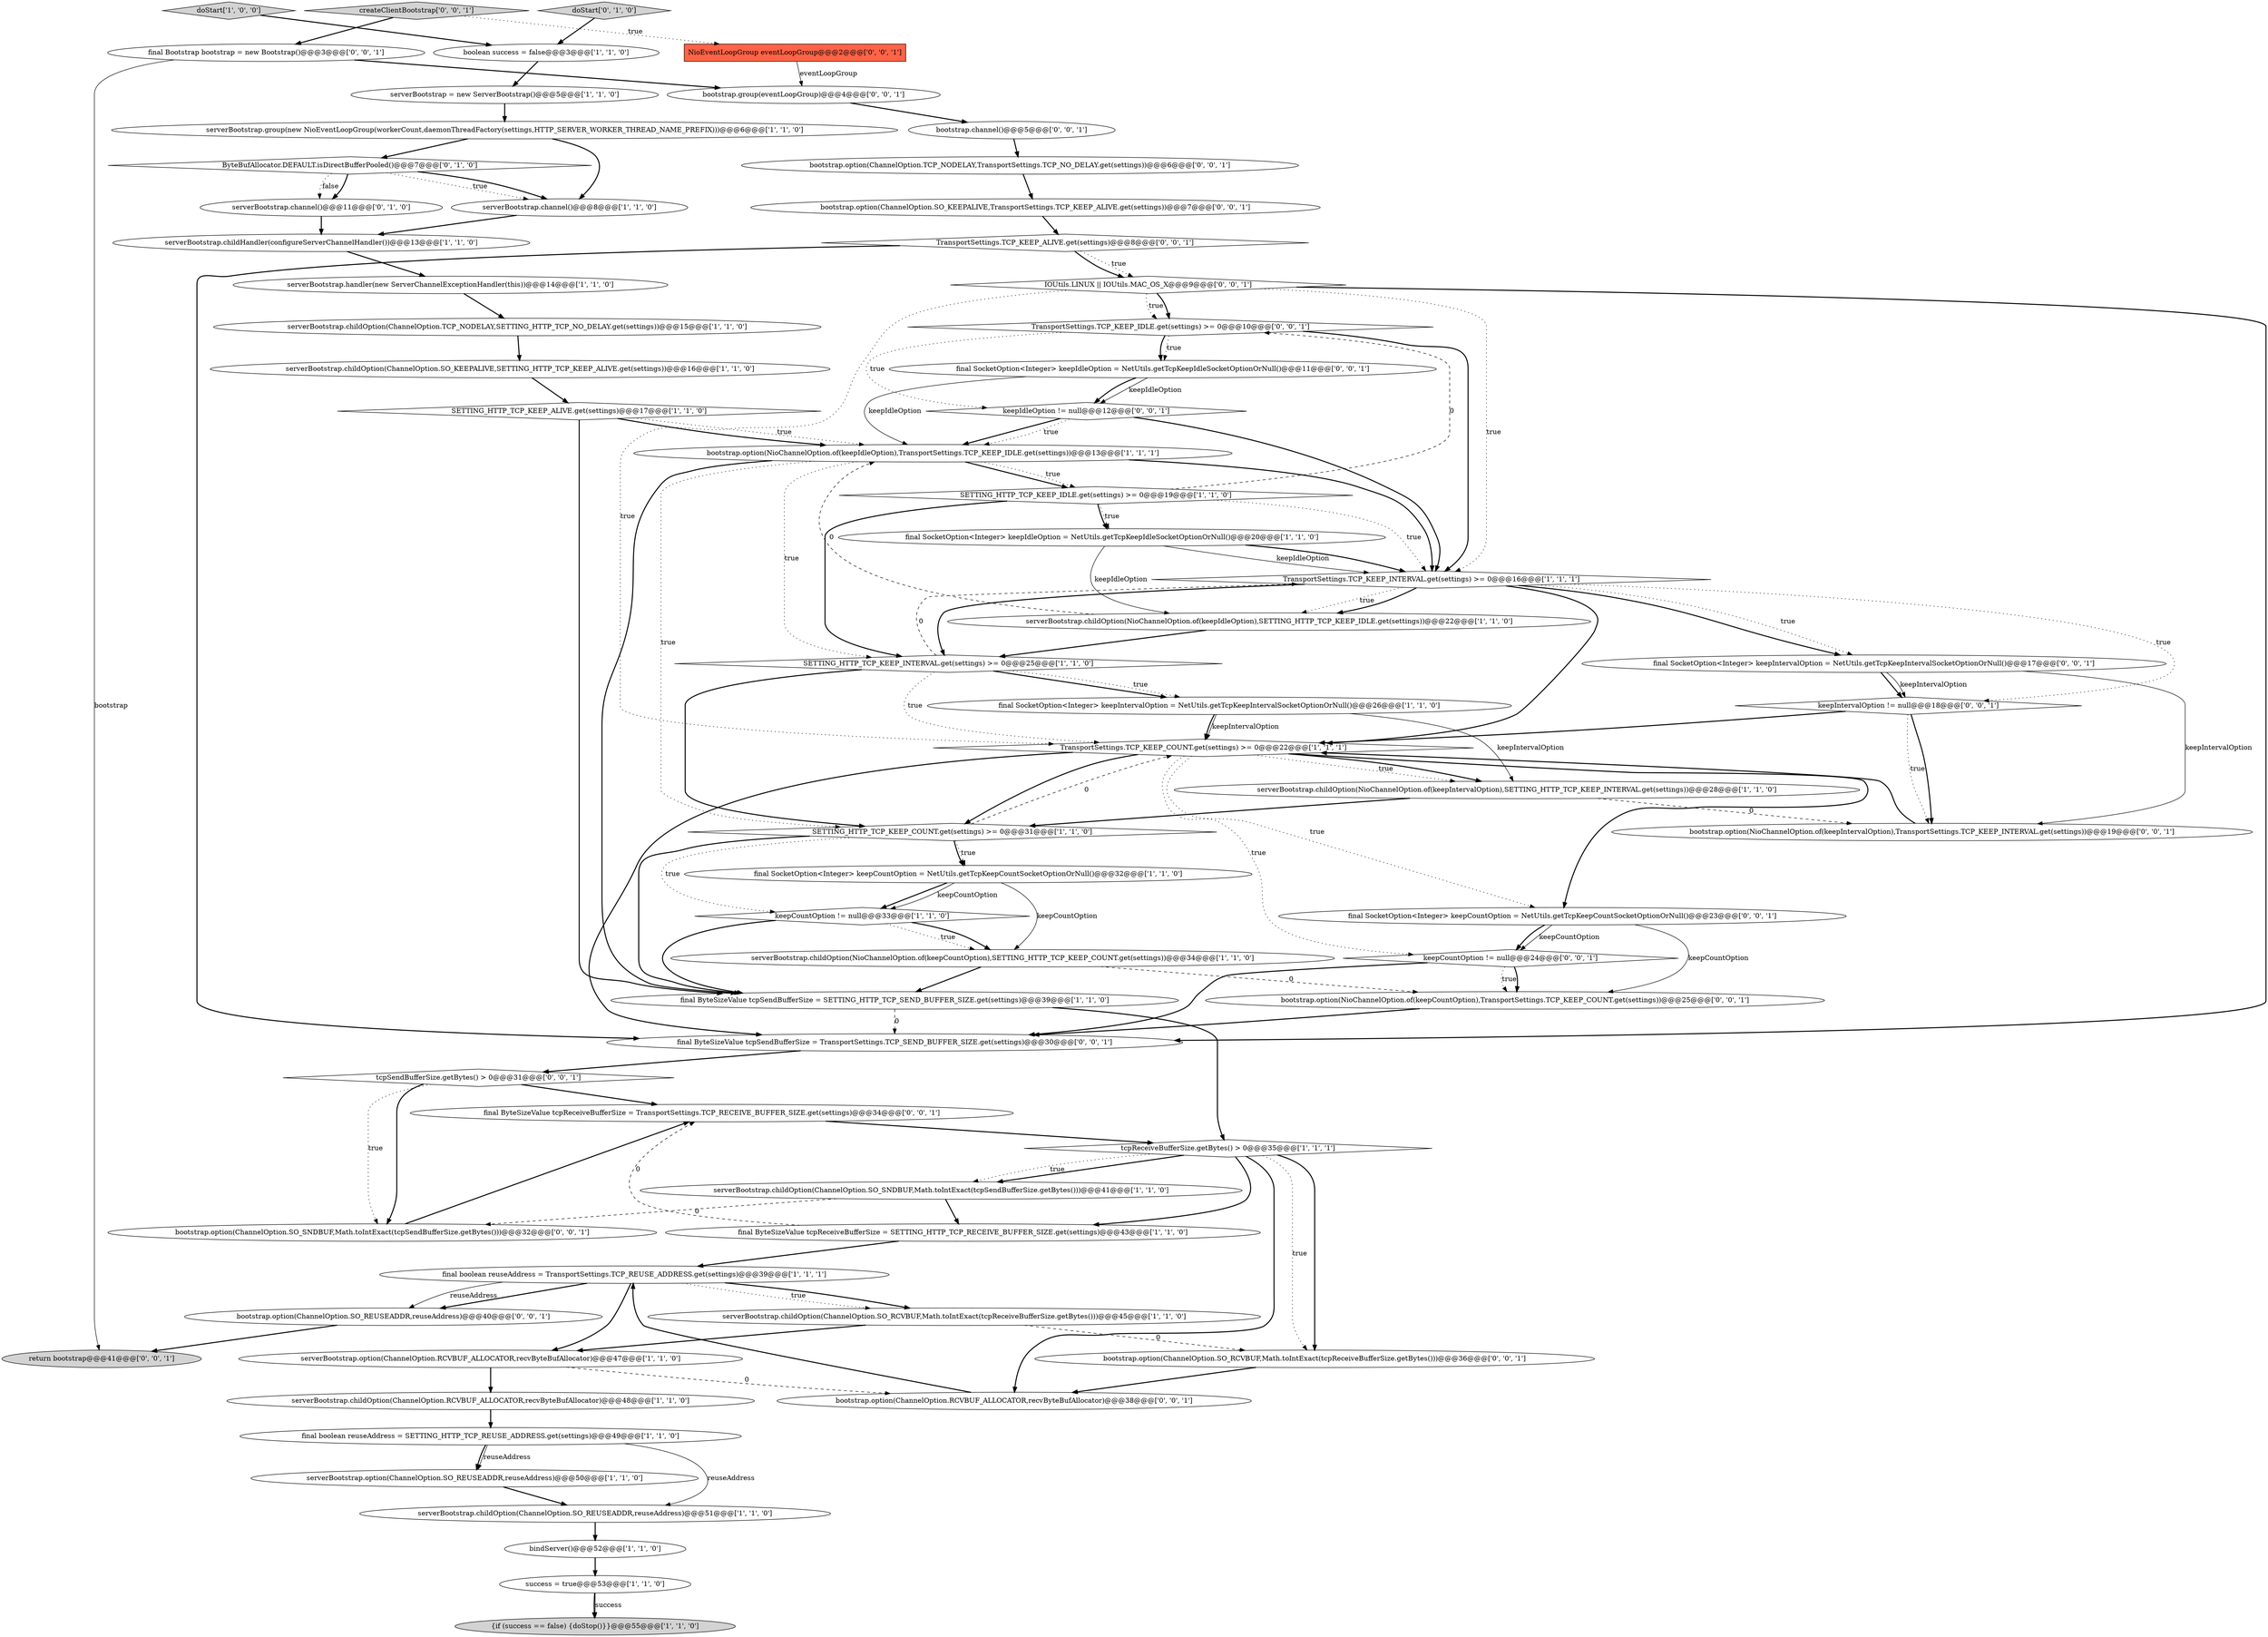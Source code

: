 digraph {
64 [style = filled, label = "final Bootstrap bootstrap = new Bootstrap()@@@3@@@['0', '0', '1']", fillcolor = white, shape = ellipse image = "AAA0AAABBB3BBB"];
1 [style = filled, label = "serverBootstrap.handler(new ServerChannelExceptionHandler(this))@@@14@@@['1', '1', '0']", fillcolor = white, shape = ellipse image = "AAA0AAABBB1BBB"];
43 [style = filled, label = "bootstrap.group(eventLoopGroup)@@@4@@@['0', '0', '1']", fillcolor = white, shape = ellipse image = "AAA0AAABBB3BBB"];
45 [style = filled, label = "final SocketOption<Integer> keepCountOption = NetUtils.getTcpKeepCountSocketOptionOrNull()@@@23@@@['0', '0', '1']", fillcolor = white, shape = ellipse image = "AAA0AAABBB3BBB"];
5 [style = filled, label = "serverBootstrap.group(new NioEventLoopGroup(workerCount,daemonThreadFactory(settings,HTTP_SERVER_WORKER_THREAD_NAME_PREFIX)))@@@6@@@['1', '1', '0']", fillcolor = white, shape = ellipse image = "AAA0AAABBB1BBB"];
65 [style = filled, label = "final ByteSizeValue tcpReceiveBufferSize = TransportSettings.TCP_RECEIVE_BUFFER_SIZE.get(settings)@@@34@@@['0', '0', '1']", fillcolor = white, shape = ellipse image = "AAA0AAABBB3BBB"];
11 [style = filled, label = "final ByteSizeValue tcpSendBufferSize = SETTING_HTTP_TCP_SEND_BUFFER_SIZE.get(settings)@@@39@@@['1', '1', '0']", fillcolor = white, shape = ellipse image = "AAA0AAABBB1BBB"];
35 [style = filled, label = "final boolean reuseAddress = TransportSettings.TCP_REUSE_ADDRESS.get(settings)@@@39@@@['1', '1', '1']", fillcolor = white, shape = ellipse image = "AAA0AAABBB1BBB"];
37 [style = filled, label = "ByteBufAllocator.DEFAULT.isDirectBufferPooled()@@@7@@@['0', '1', '0']", fillcolor = white, shape = diamond image = "AAA1AAABBB2BBB"];
59 [style = filled, label = "bootstrap.channel()@@@5@@@['0', '0', '1']", fillcolor = white, shape = ellipse image = "AAA0AAABBB3BBB"];
60 [style = filled, label = "keepIntervalOption != null@@@18@@@['0', '0', '1']", fillcolor = white, shape = diamond image = "AAA0AAABBB3BBB"];
19 [style = filled, label = "{if (success == false) {doStop()}}@@@55@@@['1', '1', '0']", fillcolor = lightgray, shape = ellipse image = "AAA0AAABBB1BBB"];
8 [style = filled, label = "serverBootstrap.childHandler(configureServerChannelHandler())@@@13@@@['1', '1', '0']", fillcolor = white, shape = ellipse image = "AAA0AAABBB1BBB"];
29 [style = filled, label = "doStart['1', '0', '0']", fillcolor = lightgray, shape = diamond image = "AAA0AAABBB1BBB"];
14 [style = filled, label = "TransportSettings.TCP_KEEP_COUNT.get(settings) >= 0@@@22@@@['1', '1', '1']", fillcolor = white, shape = diamond image = "AAA0AAABBB1BBB"];
42 [style = filled, label = "bootstrap.option(ChannelOption.SO_REUSEADDR,reuseAddress)@@@40@@@['0', '0', '1']", fillcolor = white, shape = ellipse image = "AAA0AAABBB3BBB"];
54 [style = filled, label = "final SocketOption<Integer> keepIntervalOption = NetUtils.getTcpKeepIntervalSocketOptionOrNull()@@@17@@@['0', '0', '1']", fillcolor = white, shape = ellipse image = "AAA0AAABBB3BBB"];
62 [style = filled, label = "NioEventLoopGroup eventLoopGroup@@@2@@@['0', '0', '1']", fillcolor = tomato, shape = box image = "AAA0AAABBB3BBB"];
31 [style = filled, label = "bootstrap.option(NioChannelOption.of(keepIdleOption),TransportSettings.TCP_KEEP_IDLE.get(settings))@@@13@@@['1', '1', '1']", fillcolor = white, shape = ellipse image = "AAA0AAABBB1BBB"];
58 [style = filled, label = "IOUtils.LINUX || IOUtils.MAC_OS_X@@@9@@@['0', '0', '1']", fillcolor = white, shape = diamond image = "AAA0AAABBB3BBB"];
4 [style = filled, label = "serverBootstrap.childOption(ChannelOption.SO_RCVBUF,Math.toIntExact(tcpReceiveBufferSize.getBytes()))@@@45@@@['1', '1', '0']", fillcolor = white, shape = ellipse image = "AAA0AAABBB1BBB"];
26 [style = filled, label = "SETTING_HTTP_TCP_KEEP_IDLE.get(settings) >= 0@@@19@@@['1', '1', '0']", fillcolor = white, shape = diamond image = "AAA0AAABBB1BBB"];
27 [style = filled, label = "serverBootstrap.childOption(ChannelOption.SO_KEEPALIVE,SETTING_HTTP_TCP_KEEP_ALIVE.get(settings))@@@16@@@['1', '1', '0']", fillcolor = white, shape = ellipse image = "AAA0AAABBB1BBB"];
23 [style = filled, label = "serverBootstrap.option(ChannelOption.SO_REUSEADDR,reuseAddress)@@@50@@@['1', '1', '0']", fillcolor = white, shape = ellipse image = "AAA0AAABBB1BBB"];
63 [style = filled, label = "TransportSettings.TCP_KEEP_IDLE.get(settings) >= 0@@@10@@@['0', '0', '1']", fillcolor = white, shape = diamond image = "AAA0AAABBB3BBB"];
16 [style = filled, label = "tcpReceiveBufferSize.getBytes() > 0@@@35@@@['1', '1', '1']", fillcolor = white, shape = diamond image = "AAA0AAABBB1BBB"];
46 [style = filled, label = "bootstrap.option(ChannelOption.SO_SNDBUF,Math.toIntExact(tcpSendBufferSize.getBytes()))@@@32@@@['0', '0', '1']", fillcolor = white, shape = ellipse image = "AAA0AAABBB3BBB"];
57 [style = filled, label = "keepIdleOption != null@@@12@@@['0', '0', '1']", fillcolor = white, shape = diamond image = "AAA0AAABBB3BBB"];
50 [style = filled, label = "bootstrap.option(NioChannelOption.of(keepIntervalOption),TransportSettings.TCP_KEEP_INTERVAL.get(settings))@@@19@@@['0', '0', '1']", fillcolor = white, shape = ellipse image = "AAA0AAABBB3BBB"];
51 [style = filled, label = "keepCountOption != null@@@24@@@['0', '0', '1']", fillcolor = white, shape = diamond image = "AAA0AAABBB3BBB"];
34 [style = filled, label = "serverBootstrap.childOption(ChannelOption.RCVBUF_ALLOCATOR,recvByteBufAllocator)@@@48@@@['1', '1', '0']", fillcolor = white, shape = ellipse image = "AAA0AAABBB1BBB"];
36 [style = filled, label = "TransportSettings.TCP_KEEP_INTERVAL.get(settings) >= 0@@@16@@@['1', '1', '1']", fillcolor = white, shape = diamond image = "AAA0AAABBB1BBB"];
61 [style = filled, label = "return bootstrap@@@41@@@['0', '0', '1']", fillcolor = lightgray, shape = ellipse image = "AAA0AAABBB3BBB"];
13 [style = filled, label = "serverBootstrap.childOption(ChannelOption.SO_SNDBUF,Math.toIntExact(tcpSendBufferSize.getBytes()))@@@41@@@['1', '1', '0']", fillcolor = white, shape = ellipse image = "AAA0AAABBB1BBB"];
38 [style = filled, label = "serverBootstrap.channel()@@@11@@@['0', '1', '0']", fillcolor = white, shape = ellipse image = "AAA1AAABBB2BBB"];
15 [style = filled, label = "serverBootstrap.childOption(NioChannelOption.of(keepCountOption),SETTING_HTTP_TCP_KEEP_COUNT.get(settings))@@@34@@@['1', '1', '0']", fillcolor = white, shape = ellipse image = "AAA0AAABBB1BBB"];
0 [style = filled, label = "serverBootstrap.childOption(NioChannelOption.of(keepIntervalOption),SETTING_HTTP_TCP_KEEP_INTERVAL.get(settings))@@@28@@@['1', '1', '0']", fillcolor = white, shape = ellipse image = "AAA0AAABBB1BBB"];
10 [style = filled, label = "serverBootstrap.childOption(ChannelOption.SO_REUSEADDR,reuseAddress)@@@51@@@['1', '1', '0']", fillcolor = white, shape = ellipse image = "AAA0AAABBB1BBB"];
40 [style = filled, label = "bootstrap.option(NioChannelOption.of(keepCountOption),TransportSettings.TCP_KEEP_COUNT.get(settings))@@@25@@@['0', '0', '1']", fillcolor = white, shape = ellipse image = "AAA0AAABBB3BBB"];
32 [style = filled, label = "keepCountOption != null@@@33@@@['1', '1', '0']", fillcolor = white, shape = diamond image = "AAA0AAABBB1BBB"];
41 [style = filled, label = "final ByteSizeValue tcpSendBufferSize = TransportSettings.TCP_SEND_BUFFER_SIZE.get(settings)@@@30@@@['0', '0', '1']", fillcolor = white, shape = ellipse image = "AAA0AAABBB3BBB"];
25 [style = filled, label = "serverBootstrap = new ServerBootstrap()@@@5@@@['1', '1', '0']", fillcolor = white, shape = ellipse image = "AAA0AAABBB1BBB"];
22 [style = filled, label = "SETTING_HTTP_TCP_KEEP_INTERVAL.get(settings) >= 0@@@25@@@['1', '1', '0']", fillcolor = white, shape = diamond image = "AAA0AAABBB1BBB"];
20 [style = filled, label = "serverBootstrap.channel()@@@8@@@['1', '1', '0']", fillcolor = white, shape = ellipse image = "AAA0AAABBB1BBB"];
9 [style = filled, label = "final boolean reuseAddress = SETTING_HTTP_TCP_REUSE_ADDRESS.get(settings)@@@49@@@['1', '1', '0']", fillcolor = white, shape = ellipse image = "AAA0AAABBB1BBB"];
49 [style = filled, label = "TransportSettings.TCP_KEEP_ALIVE.get(settings)@@@8@@@['0', '0', '1']", fillcolor = white, shape = diamond image = "AAA0AAABBB3BBB"];
17 [style = filled, label = "serverBootstrap.option(ChannelOption.RCVBUF_ALLOCATOR,recvByteBufAllocator)@@@47@@@['1', '1', '0']", fillcolor = white, shape = ellipse image = "AAA0AAABBB1BBB"];
53 [style = filled, label = "createClientBootstrap['0', '0', '1']", fillcolor = lightgray, shape = diamond image = "AAA0AAABBB3BBB"];
44 [style = filled, label = "bootstrap.option(ChannelOption.SO_KEEPALIVE,TransportSettings.TCP_KEEP_ALIVE.get(settings))@@@7@@@['0', '0', '1']", fillcolor = white, shape = ellipse image = "AAA0AAABBB3BBB"];
6 [style = filled, label = "final SocketOption<Integer> keepCountOption = NetUtils.getTcpKeepCountSocketOptionOrNull()@@@32@@@['1', '1', '0']", fillcolor = white, shape = ellipse image = "AAA0AAABBB1BBB"];
47 [style = filled, label = "bootstrap.option(ChannelOption.RCVBUF_ALLOCATOR,recvByteBufAllocator)@@@38@@@['0', '0', '1']", fillcolor = white, shape = ellipse image = "AAA0AAABBB3BBB"];
39 [style = filled, label = "doStart['0', '1', '0']", fillcolor = lightgray, shape = diamond image = "AAA0AAABBB2BBB"];
52 [style = filled, label = "bootstrap.option(ChannelOption.SO_RCVBUF,Math.toIntExact(tcpReceiveBufferSize.getBytes()))@@@36@@@['0', '0', '1']", fillcolor = white, shape = ellipse image = "AAA0AAABBB3BBB"];
7 [style = filled, label = "boolean success = false@@@3@@@['1', '1', '0']", fillcolor = white, shape = ellipse image = "AAA0AAABBB1BBB"];
21 [style = filled, label = "serverBootstrap.childOption(ChannelOption.TCP_NODELAY,SETTING_HTTP_TCP_NO_DELAY.get(settings))@@@15@@@['1', '1', '0']", fillcolor = white, shape = ellipse image = "AAA0AAABBB1BBB"];
18 [style = filled, label = "bindServer()@@@52@@@['1', '1', '0']", fillcolor = white, shape = ellipse image = "AAA0AAABBB1BBB"];
30 [style = filled, label = "final SocketOption<Integer> keepIdleOption = NetUtils.getTcpKeepIdleSocketOptionOrNull()@@@20@@@['1', '1', '0']", fillcolor = white, shape = ellipse image = "AAA0AAABBB1BBB"];
12 [style = filled, label = "serverBootstrap.childOption(NioChannelOption.of(keepIdleOption),SETTING_HTTP_TCP_KEEP_IDLE.get(settings))@@@22@@@['1', '1', '0']", fillcolor = white, shape = ellipse image = "AAA0AAABBB1BBB"];
56 [style = filled, label = "tcpSendBufferSize.getBytes() > 0@@@31@@@['0', '0', '1']", fillcolor = white, shape = diamond image = "AAA0AAABBB3BBB"];
2 [style = filled, label = "final ByteSizeValue tcpReceiveBufferSize = SETTING_HTTP_TCP_RECEIVE_BUFFER_SIZE.get(settings)@@@43@@@['1', '1', '0']", fillcolor = white, shape = ellipse image = "AAA0AAABBB1BBB"];
48 [style = filled, label = "final SocketOption<Integer> keepIdleOption = NetUtils.getTcpKeepIdleSocketOptionOrNull()@@@11@@@['0', '0', '1']", fillcolor = white, shape = ellipse image = "AAA0AAABBB3BBB"];
3 [style = filled, label = "SETTING_HTTP_TCP_KEEP_COUNT.get(settings) >= 0@@@31@@@['1', '1', '0']", fillcolor = white, shape = diamond image = "AAA0AAABBB1BBB"];
24 [style = filled, label = "success = true@@@53@@@['1', '1', '0']", fillcolor = white, shape = ellipse image = "AAA0AAABBB1BBB"];
28 [style = filled, label = "SETTING_HTTP_TCP_KEEP_ALIVE.get(settings)@@@17@@@['1', '1', '0']", fillcolor = white, shape = diamond image = "AAA0AAABBB1BBB"];
33 [style = filled, label = "final SocketOption<Integer> keepIntervalOption = NetUtils.getTcpKeepIntervalSocketOptionOrNull()@@@26@@@['1', '1', '0']", fillcolor = white, shape = ellipse image = "AAA0AAABBB1BBB"];
55 [style = filled, label = "bootstrap.option(ChannelOption.TCP_NODELAY,TransportSettings.TCP_NO_DELAY.get(settings))@@@6@@@['0', '0', '1']", fillcolor = white, shape = ellipse image = "AAA0AAABBB3BBB"];
49->41 [style = bold, label=""];
14->0 [style = dotted, label="true"];
14->3 [style = bold, label=""];
63->57 [style = dotted, label="true"];
35->4 [style = bold, label=""];
38->8 [style = bold, label=""];
23->10 [style = bold, label=""];
28->31 [style = dotted, label="true"];
58->14 [style = dotted, label="true"];
22->33 [style = bold, label=""];
53->62 [style = dotted, label="true"];
33->14 [style = solid, label="keepIntervalOption"];
35->42 [style = bold, label=""];
58->36 [style = dotted, label="true"];
16->52 [style = bold, label=""];
49->58 [style = dotted, label="true"];
14->0 [style = bold, label=""];
11->16 [style = bold, label=""];
16->13 [style = bold, label=""];
16->52 [style = dotted, label="true"];
10->18 [style = bold, label=""];
3->6 [style = bold, label=""];
45->51 [style = solid, label="keepCountOption"];
6->32 [style = bold, label=""];
54->50 [style = solid, label="keepIntervalOption"];
37->20 [style = dotted, label="true"];
44->49 [style = bold, label=""];
3->6 [style = dotted, label="true"];
2->65 [style = dashed, label="0"];
50->14 [style = bold, label=""];
13->46 [style = dashed, label="0"];
48->31 [style = solid, label="keepIdleOption"];
36->12 [style = dotted, label="true"];
31->36 [style = bold, label=""];
28->11 [style = bold, label=""];
56->46 [style = dotted, label="true"];
51->40 [style = dotted, label="true"];
22->33 [style = dotted, label="true"];
22->36 [style = dashed, label="0"];
35->42 [style = solid, label="reuseAddress"];
64->43 [style = bold, label=""];
36->60 [style = dotted, label="true"];
30->36 [style = solid, label="keepIdleOption"];
26->22 [style = bold, label=""];
36->54 [style = bold, label=""];
45->40 [style = solid, label="keepCountOption"];
42->61 [style = bold, label=""];
6->15 [style = solid, label="keepCountOption"];
26->63 [style = dashed, label="0"];
35->17 [style = bold, label=""];
37->20 [style = bold, label=""];
27->28 [style = bold, label=""];
9->23 [style = solid, label="reuseAddress"];
58->63 [style = dotted, label="true"];
3->14 [style = dashed, label="0"];
32->11 [style = bold, label=""];
4->17 [style = bold, label=""];
14->45 [style = bold, label=""];
56->65 [style = bold, label=""];
31->26 [style = bold, label=""];
34->9 [style = bold, label=""];
58->41 [style = bold, label=""];
14->41 [style = bold, label=""];
6->32 [style = solid, label="keepCountOption"];
14->51 [style = dotted, label="true"];
62->43 [style = solid, label="eventLoopGroup"];
5->37 [style = bold, label=""];
16->2 [style = bold, label=""];
36->54 [style = dotted, label="true"];
37->38 [style = bold, label=""];
17->47 [style = dashed, label="0"];
16->47 [style = bold, label=""];
25->5 [style = bold, label=""];
56->46 [style = bold, label=""];
60->14 [style = bold, label=""];
48->57 [style = bold, label=""];
15->40 [style = dashed, label="0"];
31->26 [style = dotted, label="true"];
63->48 [style = bold, label=""];
36->14 [style = bold, label=""];
29->7 [style = bold, label=""];
49->58 [style = bold, label=""];
64->61 [style = solid, label="bootstrap"];
36->12 [style = bold, label=""];
63->48 [style = dotted, label="true"];
30->36 [style = bold, label=""];
31->11 [style = bold, label=""];
60->50 [style = dotted, label="true"];
46->65 [style = bold, label=""];
58->63 [style = bold, label=""];
20->8 [style = bold, label=""];
32->15 [style = dotted, label="true"];
0->3 [style = bold, label=""];
26->30 [style = dotted, label="true"];
51->40 [style = bold, label=""];
47->35 [style = bold, label=""];
37->38 [style = dotted, label="false"];
31->3 [style = dotted, label="true"];
8->1 [style = bold, label=""];
35->4 [style = dotted, label="true"];
40->41 [style = bold, label=""];
15->11 [style = bold, label=""];
65->16 [style = bold, label=""];
57->36 [style = bold, label=""];
7->25 [style = bold, label=""];
51->41 [style = bold, label=""];
57->31 [style = dotted, label="true"];
33->14 [style = bold, label=""];
12->31 [style = dashed, label="0"];
24->19 [style = bold, label=""];
31->22 [style = dotted, label="true"];
24->19 [style = solid, label="success"];
26->36 [style = dotted, label="true"];
54->60 [style = bold, label=""];
52->47 [style = bold, label=""];
33->0 [style = solid, label="keepIntervalOption"];
28->31 [style = bold, label=""];
48->57 [style = solid, label="keepIdleOption"];
3->11 [style = bold, label=""];
43->59 [style = bold, label=""];
55->44 [style = bold, label=""];
18->24 [style = bold, label=""];
54->60 [style = solid, label="keepIntervalOption"];
1->21 [style = bold, label=""];
22->3 [style = bold, label=""];
36->22 [style = bold, label=""];
53->64 [style = bold, label=""];
57->31 [style = bold, label=""];
16->13 [style = dotted, label="true"];
30->12 [style = solid, label="keepIdleOption"];
9->10 [style = solid, label="reuseAddress"];
63->36 [style = bold, label=""];
12->22 [style = bold, label=""];
41->56 [style = bold, label=""];
39->7 [style = bold, label=""];
60->50 [style = bold, label=""];
59->55 [style = bold, label=""];
45->51 [style = bold, label=""];
22->14 [style = dotted, label="true"];
5->20 [style = bold, label=""];
4->52 [style = dashed, label="0"];
21->27 [style = bold, label=""];
14->45 [style = dotted, label="true"];
11->41 [style = dashed, label="0"];
9->23 [style = bold, label=""];
17->34 [style = bold, label=""];
0->50 [style = dashed, label="0"];
13->2 [style = bold, label=""];
26->30 [style = bold, label=""];
32->15 [style = bold, label=""];
2->35 [style = bold, label=""];
3->32 [style = dotted, label="true"];
}
